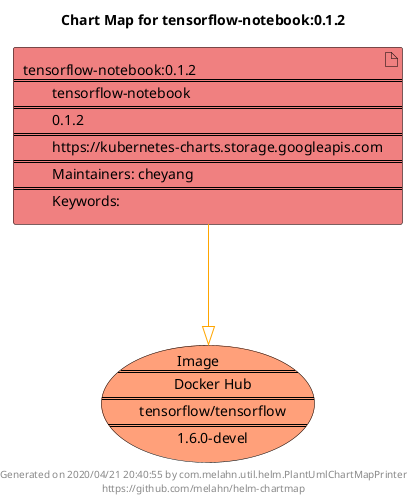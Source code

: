 @startuml
skinparam linetype ortho
skinparam backgroundColor white
skinparam usecaseBorderColor black
skinparam usecaseArrowColor LightSlateGray
skinparam artifactBorderColor black
skinparam artifactArrowColor LightSlateGray

title Chart Map for tensorflow-notebook:0.1.2

'There is one referenced Helm Chart
artifact "tensorflow-notebook:0.1.2\n====\n\ttensorflow-notebook\n====\n\t0.1.2\n====\n\thttps://kubernetes-charts.storage.googleapis.com\n====\n\tMaintainers: cheyang\n====\n\tKeywords: " as tensorflow_notebook_0_1_2 #LightCoral

'There is one referenced Docker Image
usecase "Image\n====\n\tDocker Hub\n====\n\ttensorflow/tensorflow\n====\n\t1.6.0-devel" as tensorflow_tensorflow_1_6_0_devel #LightSalmon

'Chart Dependencies
tensorflow_notebook_0_1_2--[#orange]-|>tensorflow_tensorflow_1_6_0_devel

center footer Generated on 2020/04/21 20:40:55 by com.melahn.util.helm.PlantUmlChartMapPrinter\nhttps://github.com/melahn/helm-chartmap
@enduml
